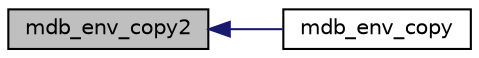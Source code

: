 digraph "mdb_env_copy2"
{
  edge [fontname="Helvetica",fontsize="10",labelfontname="Helvetica",labelfontsize="10"];
  node [fontname="Helvetica",fontsize="10",shape=record];
  rankdir="LR";
  Node42 [label="mdb_env_copy2",height=0.2,width=0.4,color="black", fillcolor="grey75", style="filled", fontcolor="black"];
  Node42 -> Node43 [dir="back",color="midnightblue",fontsize="10",style="solid",fontname="Helvetica"];
  Node43 [label="mdb_env_copy",height=0.2,width=0.4,color="black", fillcolor="white", style="filled",URL="$group__internal.html#gaf313ff244a6a612e499a7aa92e078002",tooltip="Copy an LMDB environment to the specified path. "];
}
